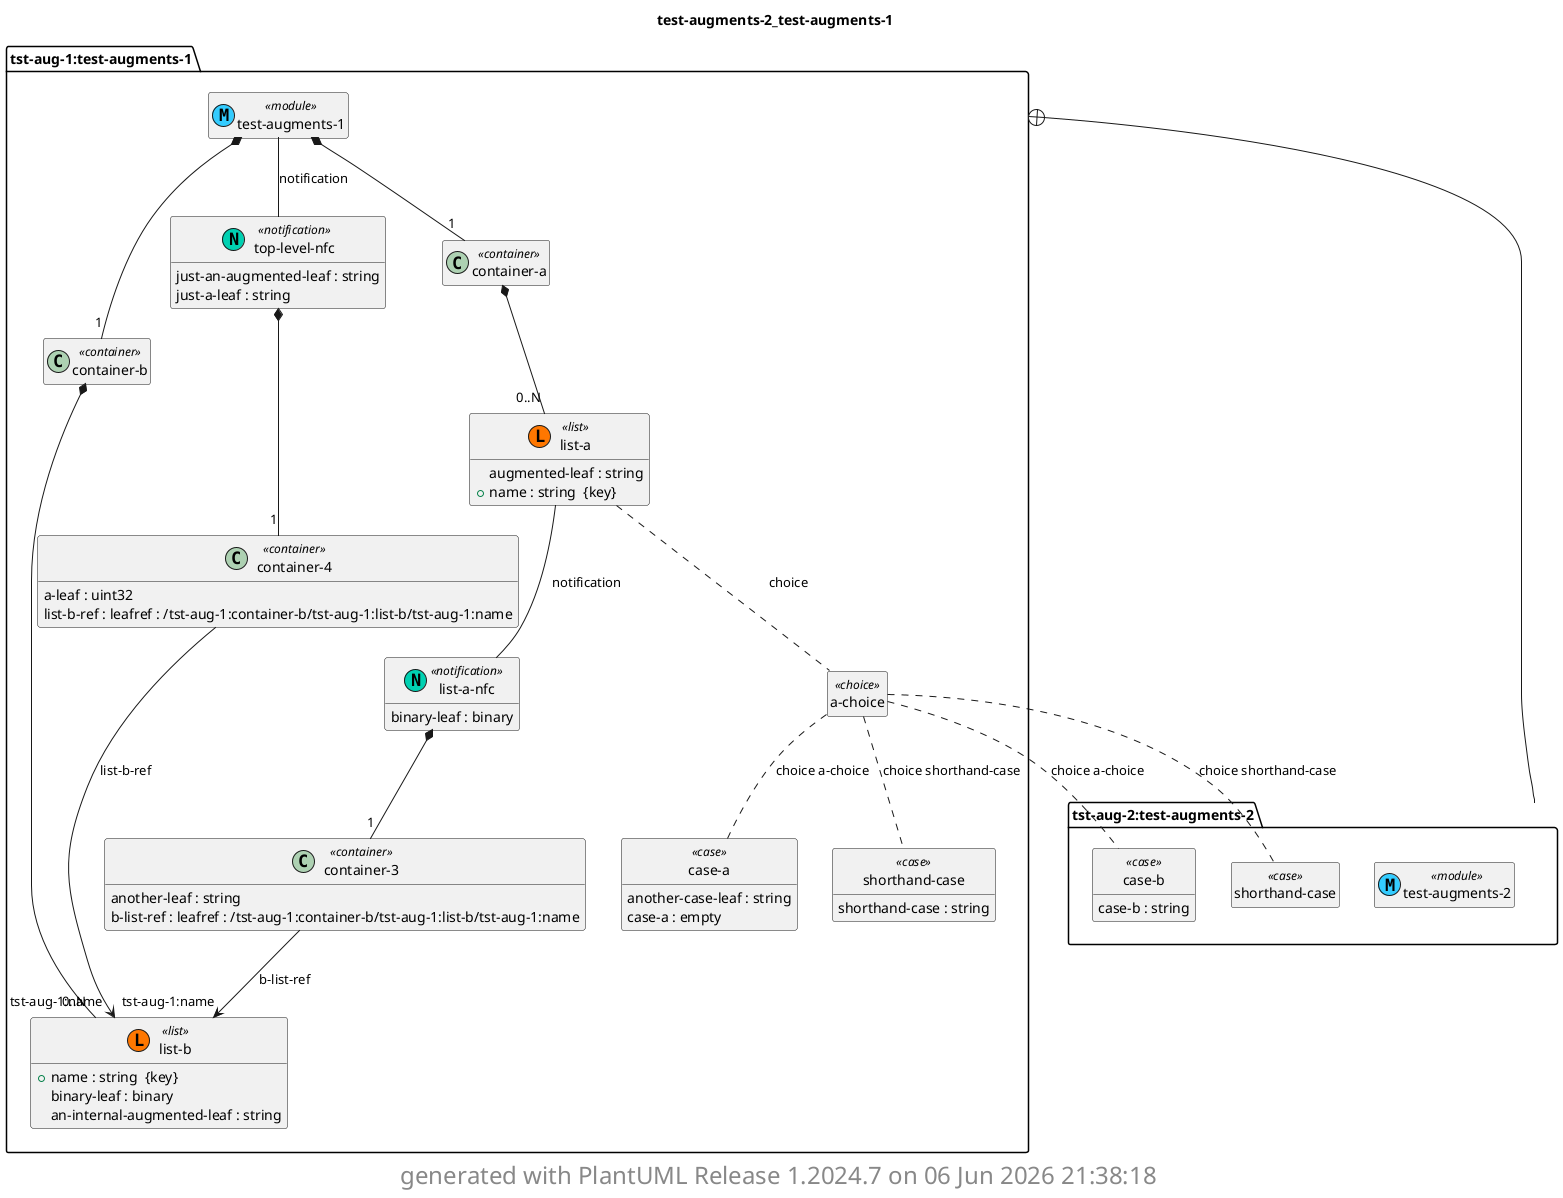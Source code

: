 'Download plantuml from http://plantuml.sourceforge.net/ 
'Generate png with java -jar plantuml.jar <file> 
'Output in img/<module>.png 
'If Java spits out memory error increase heap size with java -Xmx1024m  -jar plantuml.jar <file> 
@startuml img/test-augments-2_test-augments-1.png 
hide empty fields 
hide empty methods 
hide <<case>> circle
hide <<augment>> circle
hide <<choice>> circle
hide <<leafref>> stereotype
hide <<leafref>> circle
page 1x1 
Title test-augments-2_test-augments-1 

package "tst-aug-1:test-augments-1" as tst_aug_1_test_augments_1 { 
} 

package "tst-aug-2:test-augments-2" as tst_aug_2_test_augments_2 { 
} 

package "tst-aug-2:test-augments-2" as tst_aug_2_test_augments_2 { 
class "test-augments-2" as test_augments_2 << (M, #33CCFF) module>> 
} 

package "tst-aug-1:test-augments-1" as tst_aug_1_test_augments_1 { 
class "list-a" as test_augments_1_I_container_a_I_list_a << (L, #FF7700) list>> 
} 

package "tst-aug-2:test-augments-2" as tst_aug_2_test_augments_2 { 
} 

package "tst-aug-1:test-augments-1" as tst_aug_1_test_augments_1 { 
class "list-a" as test_augments_1_I_container_a_I_list_a << (L, #FF7700) list>> 
test_augments_1_I_container_a_I_list_a : augmented-leaf : string  
} 

package "tst-aug-2:test-augments-2" as tst_aug_2_test_augments_2 { 
} 

package "tst-aug-1:test-augments-1" as tst_aug_1_test_augments_1 { 
class "top-level-nfc" as test_augments_1_I_top_level_nfc << (N,#00D1B2) notification>> 
} 

package "tst-aug-2:test-augments-2" as tst_aug_2_test_augments_2 { 
} 

package "tst-aug-1:test-augments-1" as tst_aug_1_test_augments_1 { 
class "top-level-nfc" as test_augments_1_I_top_level_nfc << (N,#00D1B2) notification>> 
test_augments_1_I_top_level_nfc : just-an-augmented-leaf : string  
} 

package "tst-aug-2:test-augments-2" as tst_aug_2_test_augments_2 { 
} 

package "tst-aug-1:test-augments-1" as tst_aug_1_test_augments_1 { 
class "a-choice" as test_augments_1_I_container_a_I_list_a_I_a_choice <<choice>> 
} 

package "tst-aug-2:test-augments-2" as tst_aug_2_test_augments_2 { 
} 

package "tst-aug-1:test-augments-1" as tst_aug_1_test_augments_1 { 
class "a-choice" as test_augments_1_I_container_a_I_list_a_I_a_choice <<choice>> 
} 

package "tst-aug-2:test-augments-2" as tst_aug_2_test_augments_2 { 
class "case-b" as test_augments_1_I_container_a_I_list_a_I_a_choice_I_case_b_case <<case>>
test_augments_1_I_container_a_I_list_a_I_a_choice .. test_augments_1_I_container_a_I_list_a_I_a_choice_I_case_b_case  : choice a-choice
test_augments_1_I_container_a_I_list_a_I_a_choice_I_case_b_case : case-b : string  
} 

package "tst-aug-1:test-augments-1" as tst_aug_1_test_augments_1 { 
class "a-choice" as test_augments_1_I_container_a_I_list_a_I_a_choice <<choice>> 
} 

package "tst-aug-2:test-augments-2" as tst_aug_2_test_augments_2 { 
class "shorthand-case" as test_augments_1_I_container_a_I_list_a_I_a_choice_I_shorthand_case_case <<case>> 
test_augments_1_I_container_a_I_list_a_I_a_choice .. test_augments_1_I_container_a_I_list_a_I_a_choice_I_shorthand_case_case : choice shorthand-case
} 

package "tst-aug-1:test-augments-1" as tst_aug_1_test_augments_1 { 
class "a-choice" as test_augments_1_I_container_a_I_list_a_I_a_choice <<choice>> 
class "shorthand-case" as test_augments_1_I_container_a_I_list_a_I_a_choice_I_shorthand_case_case <<case>> 
test_augments_1_I_container_a_I_list_a_I_a_choice .. test_augments_1_I_container_a_I_list_a_I_a_choice_I_shorthand_case_case : choice shorthand-case
test_augments_1_I_container_a_I_list_a_I_a_choice_I_shorthand_case_case : shorthand-case : string  
} 

package "tst-aug-2:test-augments-2" as tst_aug_2_test_augments_2 { 
} 

package "tst-aug-1:test-augments-1" as tst_aug_1_test_augments_1 { 
class "case-a" as test_augments_1_I_container_a_I_list_a_I_a_choice_I_case_a_case <<case>>
} 

package "tst-aug-2:test-augments-2" as tst_aug_2_test_augments_2 { 
} 

package "tst-aug-1:test-augments-1" as tst_aug_1_test_augments_1 { 
class "case-a" as test_augments_1_I_container_a_I_list_a_I_a_choice_I_case_a_case <<case>>
test_augments_1_I_container_a_I_list_a_I_a_choice_I_case_a_case : another-case-leaf : string  
} 

package "tst-aug-2:test-augments-2" as tst_aug_2_test_augments_2 { 
} 

tst_aug_1_test_augments_1 +-- tst_aug_2_test_augments_2

package "tst-aug-1:test-augments-1" as tst_aug_1_test_augments_1 { 
} 

package "tst-aug-1:test-augments-1" as tst_aug_1_test_augments_1 { 
class "test-augments-1" as test_augments_1 << (M, #33CCFF) module>> 
class "container-a" as  test_augments_1_I_container_a <<container>> 
test_augments_1 *-- "1" test_augments_1_I_container_a 
class "list-a" as test_augments_1_I_container_a_I_list_a << (L, #FF7700) list>> 
test_augments_1_I_container_a *-- "0..N" test_augments_1_I_container_a_I_list_a 
test_augments_1_I_container_a_I_list_a : +name : string  {key} 
class "a-choice" as test_augments_1_I_container_a_I_list_a_I_a_choice <<choice>> 
test_augments_1_I_container_a_I_list_a .. test_augments_1_I_container_a_I_list_a_I_a_choice : choice 
class "case-a" as test_augments_1_I_container_a_I_list_a_I_a_choice_I_case_a_case <<case>>
test_augments_1_I_container_a_I_list_a_I_a_choice .. test_augments_1_I_container_a_I_list_a_I_a_choice_I_case_a_case  : choice a-choice
test_augments_1_I_container_a_I_list_a_I_a_choice_I_case_a_case : case-a : empty  
class "list-a-nfc" as test_augments_1_I_container_a_I_list_a_I_list_a_nfc << (N,#00D1B2) notification>> 
test_augments_1_I_container_a_I_list_a -- test_augments_1_I_container_a_I_list_a_I_list_a_nfc : notification 
test_augments_1_I_container_a_I_list_a_I_list_a_nfc : binary-leaf : binary  
class "container-3" as  test_augments_1_I_container_a_I_list_a_I_list_a_nfc_I_container_3 <<container>> 
test_augments_1_I_container_a_I_list_a_I_list_a_nfc *-- "1" test_augments_1_I_container_a_I_list_a_I_list_a_nfc_I_container_3 
test_augments_1_I_container_a_I_list_a_I_list_a_nfc_I_container_3 : another-leaf : string  
test_augments_1_I_container_a_I_list_a_I_list_a_nfc_I_container_3 : b-list-ref : leafref : /tst-aug-1:container-b/tst-aug-1:list-b/tst-aug-1:name  
class "container-b" as  test_augments_1_I_container_b <<container>> 
test_augments_1 *-- "1" test_augments_1_I_container_b 
class "list-b" as test_augments_1_I_container_b_I_list_b << (L, #FF7700) list>> 
test_augments_1_I_container_b *-- "0..N" test_augments_1_I_container_b_I_list_b 
test_augments_1_I_container_b_I_list_b : +name : string  {key} 
test_augments_1_I_container_b_I_list_b : binary-leaf : binary  
test_augments_1_I_container_b_I_list_b : an-internal-augmented-leaf : string  
class "top-level-nfc" as test_augments_1_I_top_level_nfc << (N,#00D1B2) notification>> 
test_augments_1 -- test_augments_1_I_top_level_nfc : notification 
class "container-4" as  test_augments_1_I_top_level_nfc_I_container_4 <<container>> 
test_augments_1_I_top_level_nfc *-- "1" test_augments_1_I_top_level_nfc_I_container_4 
test_augments_1_I_top_level_nfc_I_container_4 : a-leaf : uint32  
test_augments_1_I_top_level_nfc_I_container_4 : list-b-ref : leafref : /tst-aug-1:container-b/tst-aug-1:list-b/tst-aug-1:name  
test_augments_1_I_top_level_nfc : just-a-leaf : string  
} 

test_augments_1_I_container_a_I_list_a_I_list_a_nfc_I_container_3-->"tst-aug-1:name"test_augments_1_I_container_b_I_list_b: b-list-ref
test_augments_1_I_top_level_nfc_I_container_4-->"tst-aug-1:name"test_augments_1_I_container_b_I_list_b: list-b-ref
center footer
 <size:24> %filename() generated with PlantUML Release %version() on %date('dd MMM yyyy HH:mm:ss') </size>
 endfooter 
@enduml 

